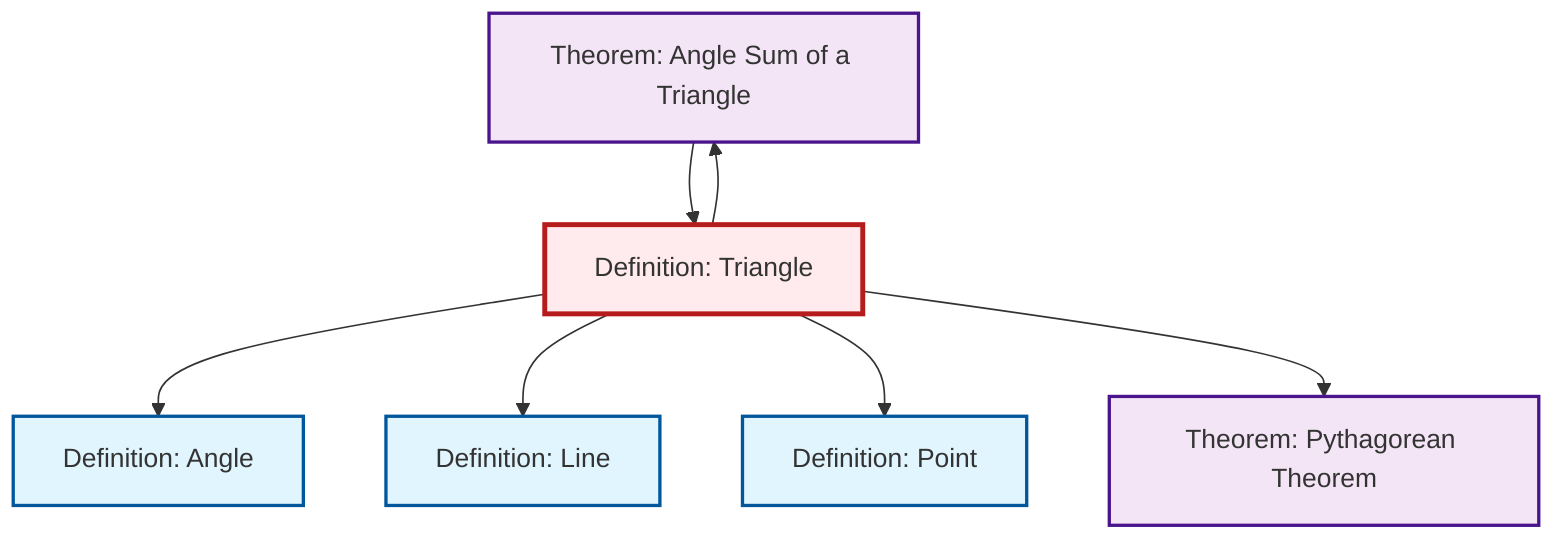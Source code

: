 graph TD
    classDef definition fill:#e1f5fe,stroke:#01579b,stroke-width:2px
    classDef theorem fill:#f3e5f5,stroke:#4a148c,stroke-width:2px
    classDef axiom fill:#fff3e0,stroke:#e65100,stroke-width:2px
    classDef example fill:#e8f5e9,stroke:#1b5e20,stroke-width:2px
    classDef current fill:#ffebee,stroke:#b71c1c,stroke-width:3px
    thm-angle-sum-triangle["Theorem: Angle Sum of a Triangle"]:::theorem
    def-angle["Definition: Angle"]:::definition
    def-triangle["Definition: Triangle"]:::definition
    thm-pythagorean["Theorem: Pythagorean Theorem"]:::theorem
    def-point["Definition: Point"]:::definition
    def-line["Definition: Line"]:::definition
    def-triangle --> def-angle
    def-triangle --> def-line
    def-triangle --> thm-angle-sum-triangle
    thm-angle-sum-triangle --> def-triangle
    def-triangle --> def-point
    def-triangle --> thm-pythagorean
    class def-triangle current
